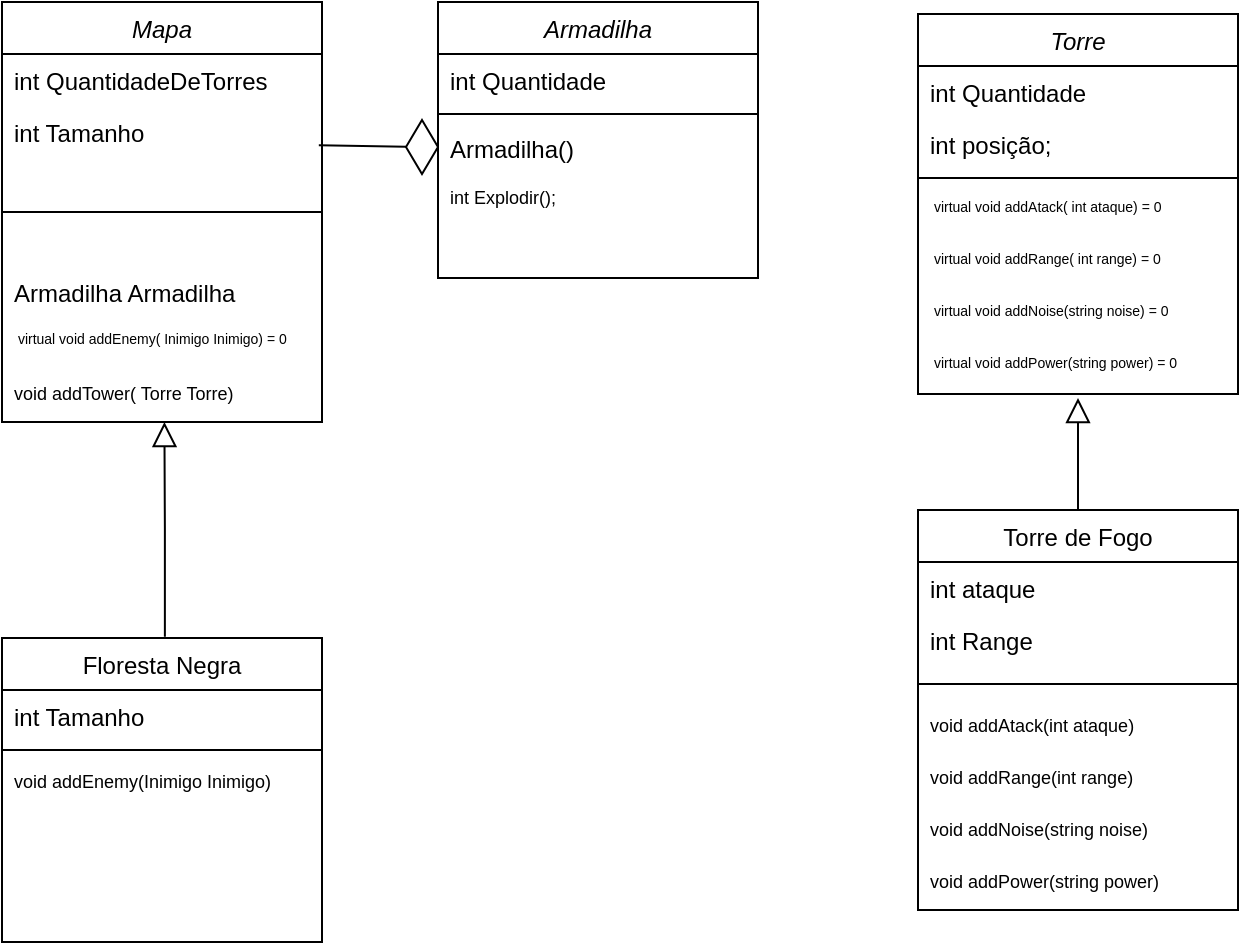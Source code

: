<mxfile version="24.4.8" type="github">
  <diagram id="C5RBs43oDa-KdzZeNtuy" name="Page-1">
    <mxGraphModel dx="1195" dy="615" grid="1" gridSize="8" guides="1" tooltips="1" connect="1" arrows="1" fold="1" page="1" pageScale="1" pageWidth="827" pageHeight="1169" math="0" shadow="0">
      <root>
        <mxCell id="WIyWlLk6GJQsqaUBKTNV-0" />
        <mxCell id="WIyWlLk6GJQsqaUBKTNV-1" parent="WIyWlLk6GJQsqaUBKTNV-0" />
        <mxCell id="zkfFHV4jXpPFQw0GAbJ--0" value="Mapa" style="swimlane;fontStyle=2;align=center;verticalAlign=top;childLayout=stackLayout;horizontal=1;startSize=26;horizontalStack=0;resizeParent=1;resizeLast=0;collapsible=1;marginBottom=0;rounded=0;shadow=0;strokeWidth=1;" parent="WIyWlLk6GJQsqaUBKTNV-1" vertex="1">
          <mxGeometry x="70" y="50" width="160" height="210" as="geometry">
            <mxRectangle x="230" y="140" width="160" height="26" as="alternateBounds" />
          </mxGeometry>
        </mxCell>
        <mxCell id="3dxcDCCw_KVLCBflrZTV-31" value="int QuantidadeDeTorres" style="text;align=left;verticalAlign=top;spacingLeft=4;spacingRight=4;overflow=hidden;rotatable=0;points=[[0,0.5],[1,0.5]];portConstraint=eastwest;" vertex="1" parent="zkfFHV4jXpPFQw0GAbJ--0">
          <mxGeometry y="26" width="160" height="26" as="geometry" />
        </mxCell>
        <mxCell id="3dxcDCCw_KVLCBflrZTV-32" value="int Tamanho" style="text;align=left;verticalAlign=top;spacingLeft=4;spacingRight=4;overflow=hidden;rotatable=0;points=[[0,0.5],[1,0.5]];portConstraint=eastwest;" vertex="1" parent="zkfFHV4jXpPFQw0GAbJ--0">
          <mxGeometry y="52" width="160" height="26" as="geometry" />
        </mxCell>
        <mxCell id="zkfFHV4jXpPFQw0GAbJ--4" value="" style="line;html=1;strokeWidth=1;align=left;verticalAlign=middle;spacingTop=-1;spacingLeft=3;spacingRight=3;rotatable=0;labelPosition=right;points=[];portConstraint=eastwest;" parent="zkfFHV4jXpPFQw0GAbJ--0" vertex="1">
          <mxGeometry y="78" width="160" height="54" as="geometry" />
        </mxCell>
        <mxCell id="zkfFHV4jXpPFQw0GAbJ--5" value="Armadilha Armadilha" style="text;align=left;verticalAlign=top;spacingLeft=4;spacingRight=4;overflow=hidden;rotatable=0;points=[[0,0.5],[1,0.5]];portConstraint=eastwest;" parent="zkfFHV4jXpPFQw0GAbJ--0" vertex="1">
          <mxGeometry y="132" width="160" height="26" as="geometry" />
        </mxCell>
        <mxCell id="3dxcDCCw_KVLCBflrZTV-0" value=" virtual void addEnemy( Inimigo Inimigo) = 0" style="text;align=left;verticalAlign=top;spacingLeft=4;spacingRight=4;overflow=hidden;rotatable=0;points=[[0,0.5],[1,0.5]];portConstraint=eastwest;fontSize=7;" vertex="1" parent="zkfFHV4jXpPFQw0GAbJ--0">
          <mxGeometry y="158" width="160" height="26" as="geometry" />
        </mxCell>
        <mxCell id="3dxcDCCw_KVLCBflrZTV-1" value="void addTower( Torre Torre)" style="text;align=left;verticalAlign=top;spacingLeft=4;spacingRight=4;overflow=hidden;rotatable=0;points=[[0,0.5],[1,0.5]];portConstraint=eastwest;fontSize=9;" vertex="1" parent="zkfFHV4jXpPFQw0GAbJ--0">
          <mxGeometry y="184" width="160" height="26" as="geometry" />
        </mxCell>
        <mxCell id="zkfFHV4jXpPFQw0GAbJ--13" value="Floresta Negra" style="swimlane;fontStyle=0;align=center;verticalAlign=top;childLayout=stackLayout;horizontal=1;startSize=26;horizontalStack=0;resizeParent=1;resizeLast=0;collapsible=1;marginBottom=0;rounded=0;shadow=0;strokeWidth=1;" parent="WIyWlLk6GJQsqaUBKTNV-1" vertex="1">
          <mxGeometry x="70" y="368" width="160" height="152" as="geometry">
            <mxRectangle x="340" y="380" width="170" height="26" as="alternateBounds" />
          </mxGeometry>
        </mxCell>
        <mxCell id="zkfFHV4jXpPFQw0GAbJ--14" value="int Tamanho" style="text;align=left;verticalAlign=top;spacingLeft=4;spacingRight=4;overflow=hidden;rotatable=0;points=[[0,0.5],[1,0.5]];portConstraint=eastwest;" parent="zkfFHV4jXpPFQw0GAbJ--13" vertex="1">
          <mxGeometry y="26" width="160" height="26" as="geometry" />
        </mxCell>
        <mxCell id="zkfFHV4jXpPFQw0GAbJ--15" value="" style="line;html=1;strokeWidth=1;align=left;verticalAlign=middle;spacingTop=-1;spacingLeft=3;spacingRight=3;rotatable=0;labelPosition=right;points=[];portConstraint=eastwest;" parent="zkfFHV4jXpPFQw0GAbJ--13" vertex="1">
          <mxGeometry y="52" width="160" height="8" as="geometry" />
        </mxCell>
        <mxCell id="3dxcDCCw_KVLCBflrZTV-14" value="void addEnemy(Inimigo Inimigo)" style="text;align=left;verticalAlign=top;spacingLeft=4;spacingRight=4;overflow=hidden;rotatable=0;points=[[0,0.5],[1,0.5]];portConstraint=eastwest;fontSize=9;" vertex="1" parent="zkfFHV4jXpPFQw0GAbJ--13">
          <mxGeometry y="60" width="160" height="26" as="geometry" />
        </mxCell>
        <mxCell id="zkfFHV4jXpPFQw0GAbJ--16" value="" style="endArrow=block;endSize=10;endFill=0;shadow=0;strokeWidth=1;rounded=0;curved=0;edgeStyle=elbowEdgeStyle;elbow=vertical;exitX=0.509;exitY=-0.004;exitDx=0;exitDy=0;exitPerimeter=0;" parent="WIyWlLk6GJQsqaUBKTNV-1" source="zkfFHV4jXpPFQw0GAbJ--13" edge="1">
          <mxGeometry width="160" relative="1" as="geometry">
            <mxPoint x="148.79" y="378.176" as="sourcePoint" />
            <mxPoint x="151.21" y="260" as="targetPoint" />
            <Array as="points" />
          </mxGeometry>
        </mxCell>
        <mxCell id="3dxcDCCw_KVLCBflrZTV-5" value="" style="endArrow=none;html=1;rounded=0;exitX=0.99;exitY=0.756;exitDx=0;exitDy=0;exitPerimeter=0;" edge="1" parent="WIyWlLk6GJQsqaUBKTNV-1" source="3dxcDCCw_KVLCBflrZTV-32" target="3dxcDCCw_KVLCBflrZTV-13">
          <mxGeometry width="50" height="50" relative="1" as="geometry">
            <mxPoint x="392" y="330" as="sourcePoint" />
            <mxPoint x="288" y="123" as="targetPoint" />
          </mxGeometry>
        </mxCell>
        <mxCell id="3dxcDCCw_KVLCBflrZTV-6" value="Armadilha" style="swimlane;fontStyle=2;align=center;verticalAlign=top;childLayout=stackLayout;horizontal=1;startSize=26;horizontalStack=0;resizeParent=1;resizeLast=0;collapsible=1;marginBottom=0;rounded=0;shadow=0;strokeWidth=1;" vertex="1" parent="WIyWlLk6GJQsqaUBKTNV-1">
          <mxGeometry x="288" y="50" width="160" height="138" as="geometry">
            <mxRectangle x="230" y="140" width="160" height="26" as="alternateBounds" />
          </mxGeometry>
        </mxCell>
        <mxCell id="3dxcDCCw_KVLCBflrZTV-7" value="int Quantidade" style="text;align=left;verticalAlign=top;spacingLeft=4;spacingRight=4;overflow=hidden;rotatable=0;points=[[0,0.5],[1,0.5]];portConstraint=eastwest;" vertex="1" parent="3dxcDCCw_KVLCBflrZTV-6">
          <mxGeometry y="26" width="160" height="26" as="geometry" />
        </mxCell>
        <mxCell id="3dxcDCCw_KVLCBflrZTV-8" value="" style="line;html=1;strokeWidth=1;align=left;verticalAlign=middle;spacingTop=-1;spacingLeft=3;spacingRight=3;rotatable=0;labelPosition=right;points=[];portConstraint=eastwest;" vertex="1" parent="3dxcDCCw_KVLCBflrZTV-6">
          <mxGeometry y="52" width="160" height="8" as="geometry" />
        </mxCell>
        <mxCell id="3dxcDCCw_KVLCBflrZTV-9" value="Armadilha()" style="text;align=left;verticalAlign=top;spacingLeft=4;spacingRight=4;overflow=hidden;rotatable=0;points=[[0,0.5],[1,0.5]];portConstraint=eastwest;" vertex="1" parent="3dxcDCCw_KVLCBflrZTV-6">
          <mxGeometry y="60" width="160" height="26" as="geometry" />
        </mxCell>
        <mxCell id="3dxcDCCw_KVLCBflrZTV-11" value="int Explodir();" style="text;align=left;verticalAlign=top;spacingLeft=4;spacingRight=4;overflow=hidden;rotatable=0;points=[[0,0.5],[1,0.5]];portConstraint=eastwest;fontSize=9;" vertex="1" parent="3dxcDCCw_KVLCBflrZTV-6">
          <mxGeometry y="86" width="160" height="26" as="geometry" />
        </mxCell>
        <mxCell id="3dxcDCCw_KVLCBflrZTV-13" value="" style="rhombus;whiteSpace=wrap;html=1;" vertex="1" parent="WIyWlLk6GJQsqaUBKTNV-1">
          <mxGeometry x="272" y="109" width="16" height="27" as="geometry" />
        </mxCell>
        <mxCell id="3dxcDCCw_KVLCBflrZTV-15" value="Torre" style="swimlane;fontStyle=2;align=center;verticalAlign=top;childLayout=stackLayout;horizontal=1;startSize=26;horizontalStack=0;resizeParent=1;resizeLast=0;collapsible=1;marginBottom=0;rounded=0;shadow=0;strokeWidth=1;" vertex="1" parent="WIyWlLk6GJQsqaUBKTNV-1">
          <mxGeometry x="528" y="56" width="160" height="190" as="geometry">
            <mxRectangle x="230" y="140" width="160" height="26" as="alternateBounds" />
          </mxGeometry>
        </mxCell>
        <mxCell id="3dxcDCCw_KVLCBflrZTV-16" value="int Quantidade&#xa;" style="text;align=left;verticalAlign=top;spacingLeft=4;spacingRight=4;overflow=hidden;rotatable=0;points=[[0,0.5],[1,0.5]];portConstraint=eastwest;" vertex="1" parent="3dxcDCCw_KVLCBflrZTV-15">
          <mxGeometry y="26" width="160" height="26" as="geometry" />
        </mxCell>
        <mxCell id="3dxcDCCw_KVLCBflrZTV-33" value="int posição;&#xa;" style="text;align=left;verticalAlign=top;spacingLeft=4;spacingRight=4;overflow=hidden;rotatable=0;points=[[0,0.5],[1,0.5]];portConstraint=eastwest;" vertex="1" parent="3dxcDCCw_KVLCBflrZTV-15">
          <mxGeometry y="52" width="160" height="26" as="geometry" />
        </mxCell>
        <mxCell id="3dxcDCCw_KVLCBflrZTV-17" value="" style="line;html=1;strokeWidth=1;align=left;verticalAlign=middle;spacingTop=-1;spacingLeft=3;spacingRight=3;rotatable=0;labelPosition=right;points=[];portConstraint=eastwest;" vertex="1" parent="3dxcDCCw_KVLCBflrZTV-15">
          <mxGeometry y="78" width="160" height="8" as="geometry" />
        </mxCell>
        <mxCell id="3dxcDCCw_KVLCBflrZTV-20" value=" virtual void addAtack( int ataque) = 0" style="text;align=left;verticalAlign=top;spacingLeft=4;spacingRight=4;overflow=hidden;rotatable=0;points=[[0,0.5],[1,0.5]];portConstraint=eastwest;fontSize=7;" vertex="1" parent="3dxcDCCw_KVLCBflrZTV-15">
          <mxGeometry y="86" width="160" height="26" as="geometry" />
        </mxCell>
        <mxCell id="3dxcDCCw_KVLCBflrZTV-21" value=" virtual void addRange( int range) = 0" style="text;align=left;verticalAlign=top;spacingLeft=4;spacingRight=4;overflow=hidden;rotatable=0;points=[[0,0.5],[1,0.5]];portConstraint=eastwest;fontSize=7;" vertex="1" parent="3dxcDCCw_KVLCBflrZTV-15">
          <mxGeometry y="112" width="160" height="26" as="geometry" />
        </mxCell>
        <mxCell id="3dxcDCCw_KVLCBflrZTV-22" value=" virtual void addNoise(string noise) = 0" style="text;align=left;verticalAlign=top;spacingLeft=4;spacingRight=4;overflow=hidden;rotatable=0;points=[[0,0.5],[1,0.5]];portConstraint=eastwest;fontSize=7;" vertex="1" parent="3dxcDCCw_KVLCBflrZTV-15">
          <mxGeometry y="138" width="160" height="26" as="geometry" />
        </mxCell>
        <mxCell id="3dxcDCCw_KVLCBflrZTV-28" value=" virtual void addPower(string power) = 0" style="text;align=left;verticalAlign=top;spacingLeft=4;spacingRight=4;overflow=hidden;rotatable=0;points=[[0,0.5],[1,0.5]];portConstraint=eastwest;fontSize=7;" vertex="1" parent="3dxcDCCw_KVLCBflrZTV-15">
          <mxGeometry y="164" width="160" height="26" as="geometry" />
        </mxCell>
        <mxCell id="3dxcDCCw_KVLCBflrZTV-23" value="Torre de Fogo" style="swimlane;fontStyle=0;align=center;verticalAlign=top;childLayout=stackLayout;horizontal=1;startSize=26;horizontalStack=0;resizeParent=1;resizeLast=0;collapsible=1;marginBottom=0;rounded=0;shadow=0;strokeWidth=1;" vertex="1" parent="WIyWlLk6GJQsqaUBKTNV-1">
          <mxGeometry x="528" y="304" width="160" height="200" as="geometry">
            <mxRectangle x="340" y="380" width="170" height="26" as="alternateBounds" />
          </mxGeometry>
        </mxCell>
        <mxCell id="3dxcDCCw_KVLCBflrZTV-24" value="int ataque&#xa;" style="text;align=left;verticalAlign=top;spacingLeft=4;spacingRight=4;overflow=hidden;rotatable=0;points=[[0,0.5],[1,0.5]];portConstraint=eastwest;" vertex="1" parent="3dxcDCCw_KVLCBflrZTV-23">
          <mxGeometry y="26" width="160" height="26" as="geometry" />
        </mxCell>
        <mxCell id="3dxcDCCw_KVLCBflrZTV-29" value="int Range&#xa;" style="text;align=left;verticalAlign=top;spacingLeft=4;spacingRight=4;overflow=hidden;rotatable=0;points=[[0,0.5],[1,0.5]];portConstraint=eastwest;" vertex="1" parent="3dxcDCCw_KVLCBflrZTV-23">
          <mxGeometry y="52" width="160" height="26" as="geometry" />
        </mxCell>
        <mxCell id="3dxcDCCw_KVLCBflrZTV-25" value="" style="line;html=1;strokeWidth=1;align=left;verticalAlign=middle;spacingTop=-1;spacingLeft=3;spacingRight=3;rotatable=0;labelPosition=right;points=[];portConstraint=eastwest;" vertex="1" parent="3dxcDCCw_KVLCBflrZTV-23">
          <mxGeometry y="78" width="160" height="18" as="geometry" />
        </mxCell>
        <mxCell id="3dxcDCCw_KVLCBflrZTV-34" value="void addAtack(int ataque)" style="text;align=left;verticalAlign=top;spacingLeft=4;spacingRight=4;overflow=hidden;rotatable=0;points=[[0,0.5],[1,0.5]];portConstraint=eastwest;fontSize=9;" vertex="1" parent="3dxcDCCw_KVLCBflrZTV-23">
          <mxGeometry y="96" width="160" height="26" as="geometry" />
        </mxCell>
        <mxCell id="3dxcDCCw_KVLCBflrZTV-35" value="void addRange(int range)" style="text;align=left;verticalAlign=top;spacingLeft=4;spacingRight=4;overflow=hidden;rotatable=0;points=[[0,0.5],[1,0.5]];portConstraint=eastwest;fontSize=9;" vertex="1" parent="3dxcDCCw_KVLCBflrZTV-23">
          <mxGeometry y="122" width="160" height="26" as="geometry" />
        </mxCell>
        <mxCell id="3dxcDCCw_KVLCBflrZTV-37" value="void addNoise(string noise)" style="text;align=left;verticalAlign=top;spacingLeft=4;spacingRight=4;overflow=hidden;rotatable=0;points=[[0,0.5],[1,0.5]];portConstraint=eastwest;fontSize=9;" vertex="1" parent="3dxcDCCw_KVLCBflrZTV-23">
          <mxGeometry y="148" width="160" height="26" as="geometry" />
        </mxCell>
        <mxCell id="3dxcDCCw_KVLCBflrZTV-38" value="void addPower(string power)" style="text;align=left;verticalAlign=top;spacingLeft=4;spacingRight=4;overflow=hidden;rotatable=0;points=[[0,0.5],[1,0.5]];portConstraint=eastwest;fontSize=9;" vertex="1" parent="3dxcDCCw_KVLCBflrZTV-23">
          <mxGeometry y="174" width="160" height="26" as="geometry" />
        </mxCell>
        <mxCell id="3dxcDCCw_KVLCBflrZTV-27" value="" style="endArrow=block;endSize=10;endFill=0;shadow=0;strokeWidth=1;rounded=0;curved=0;edgeStyle=elbowEdgeStyle;elbow=vertical;exitX=0.5;exitY=0;exitDx=0;exitDy=0;" edge="1" parent="WIyWlLk6GJQsqaUBKTNV-1" source="3dxcDCCw_KVLCBflrZTV-23">
          <mxGeometry width="160" relative="1" as="geometry">
            <mxPoint x="608" y="248" as="sourcePoint" />
            <mxPoint x="608" y="248" as="targetPoint" />
          </mxGeometry>
        </mxCell>
      </root>
    </mxGraphModel>
  </diagram>
</mxfile>

